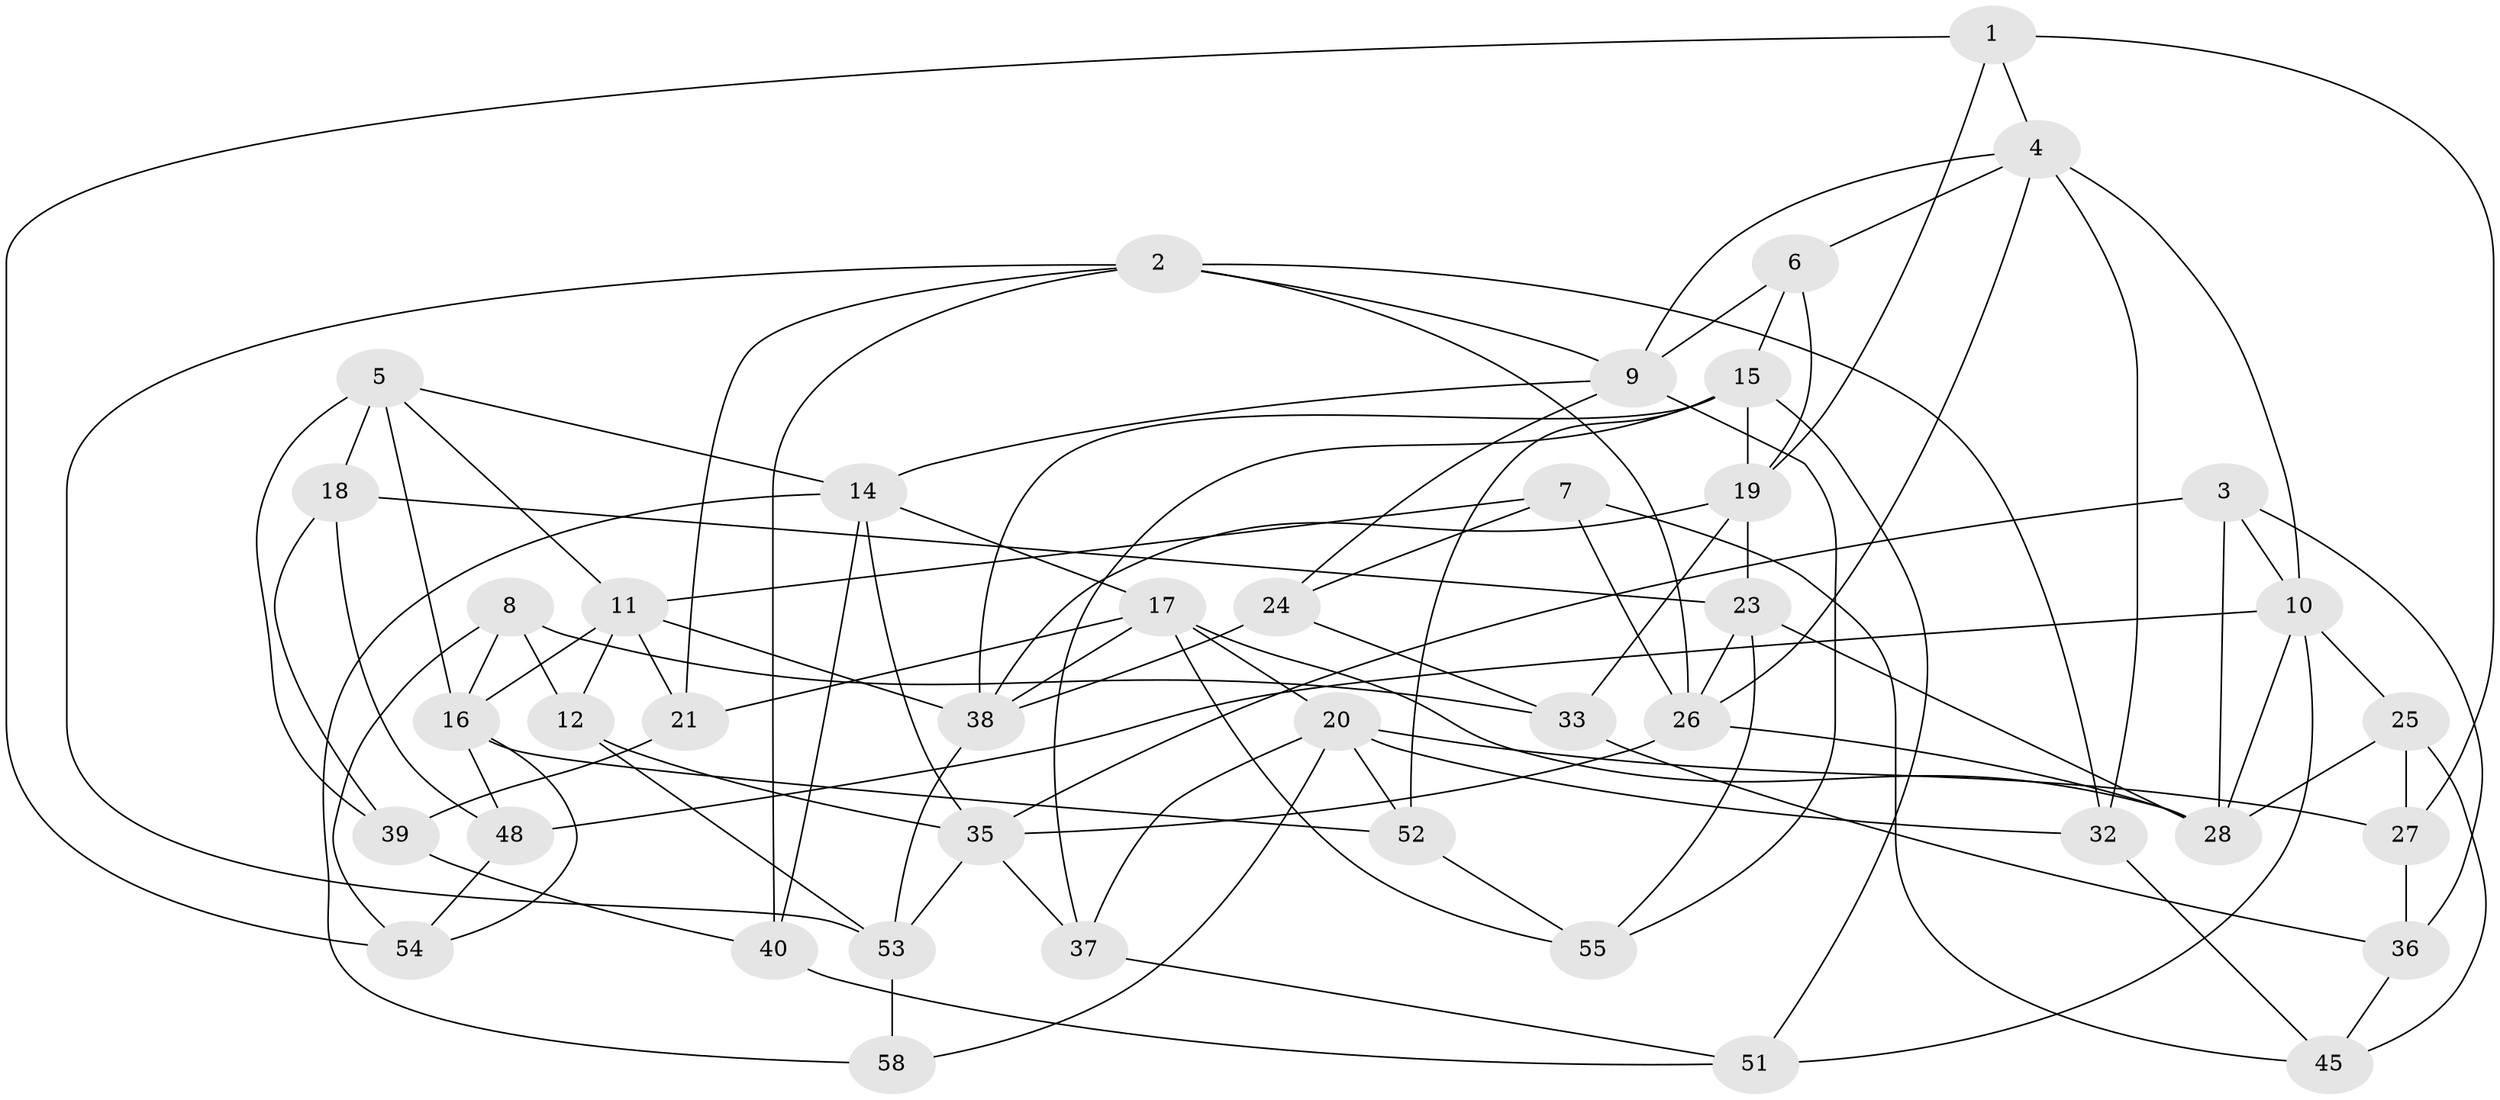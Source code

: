 // original degree distribution, {4: 1.0}
// Generated by graph-tools (version 1.1) at 2025/11/02/27/25 16:11:48]
// undirected, 42 vertices, 100 edges
graph export_dot {
graph [start="1"]
  node [color=gray90,style=filled];
  1;
  2 [super="+42"];
  3;
  4 [super="+30"];
  5 [super="+29"];
  6;
  7;
  8;
  9 [super="+60"];
  10 [super="+13"];
  11 [super="+31"];
  12;
  14 [super="+61"];
  15 [super="+43"];
  16 [super="+22"];
  17 [super="+41"];
  18 [super="+56"];
  19 [super="+50"];
  20 [super="+34"];
  21;
  23 [super="+47"];
  24;
  25;
  26 [super="+44"];
  27;
  28 [super="+59"];
  32;
  33;
  35 [super="+49"];
  36;
  37;
  38 [super="+46"];
  39;
  40;
  45;
  48;
  51;
  52;
  53 [super="+57"];
  54;
  55;
  58;
  1 -- 54;
  1 -- 19;
  1 -- 27;
  1 -- 4;
  2 -- 40;
  2 -- 32;
  2 -- 26;
  2 -- 21;
  2 -- 53;
  2 -- 9;
  3 -- 36;
  3 -- 35;
  3 -- 28;
  3 -- 10;
  4 -- 6;
  4 -- 32;
  4 -- 10;
  4 -- 26;
  4 -- 9;
  5 -- 14;
  5 -- 18 [weight=2];
  5 -- 16;
  5 -- 39;
  5 -- 11;
  6 -- 9;
  6 -- 15;
  6 -- 19;
  7 -- 11;
  7 -- 24;
  7 -- 26;
  7 -- 45;
  8 -- 33;
  8 -- 12;
  8 -- 54;
  8 -- 16;
  9 -- 55;
  9 -- 14;
  9 -- 24;
  10 -- 25;
  10 -- 28;
  10 -- 48;
  10 -- 51;
  11 -- 16;
  11 -- 38;
  11 -- 12;
  11 -- 21;
  12 -- 53;
  12 -- 35;
  14 -- 35;
  14 -- 40;
  14 -- 58;
  14 -- 17;
  15 -- 37;
  15 -- 51;
  15 -- 52;
  15 -- 19;
  15 -- 38;
  16 -- 52;
  16 -- 48;
  16 -- 54;
  17 -- 20;
  17 -- 55;
  17 -- 38;
  17 -- 28;
  17 -- 21;
  18 -- 23 [weight=2];
  18 -- 48;
  18 -- 39;
  19 -- 23;
  19 -- 38;
  19 -- 33;
  20 -- 32;
  20 -- 52;
  20 -- 58;
  20 -- 27;
  20 -- 37;
  21 -- 39;
  23 -- 26;
  23 -- 28;
  23 -- 55;
  24 -- 33;
  24 -- 38;
  25 -- 27;
  25 -- 28;
  25 -- 45;
  26 -- 35;
  26 -- 28;
  27 -- 36;
  32 -- 45;
  33 -- 36;
  35 -- 37;
  35 -- 53;
  36 -- 45;
  37 -- 51;
  38 -- 53;
  39 -- 40;
  40 -- 51;
  48 -- 54;
  52 -- 55;
  53 -- 58 [weight=2];
}
